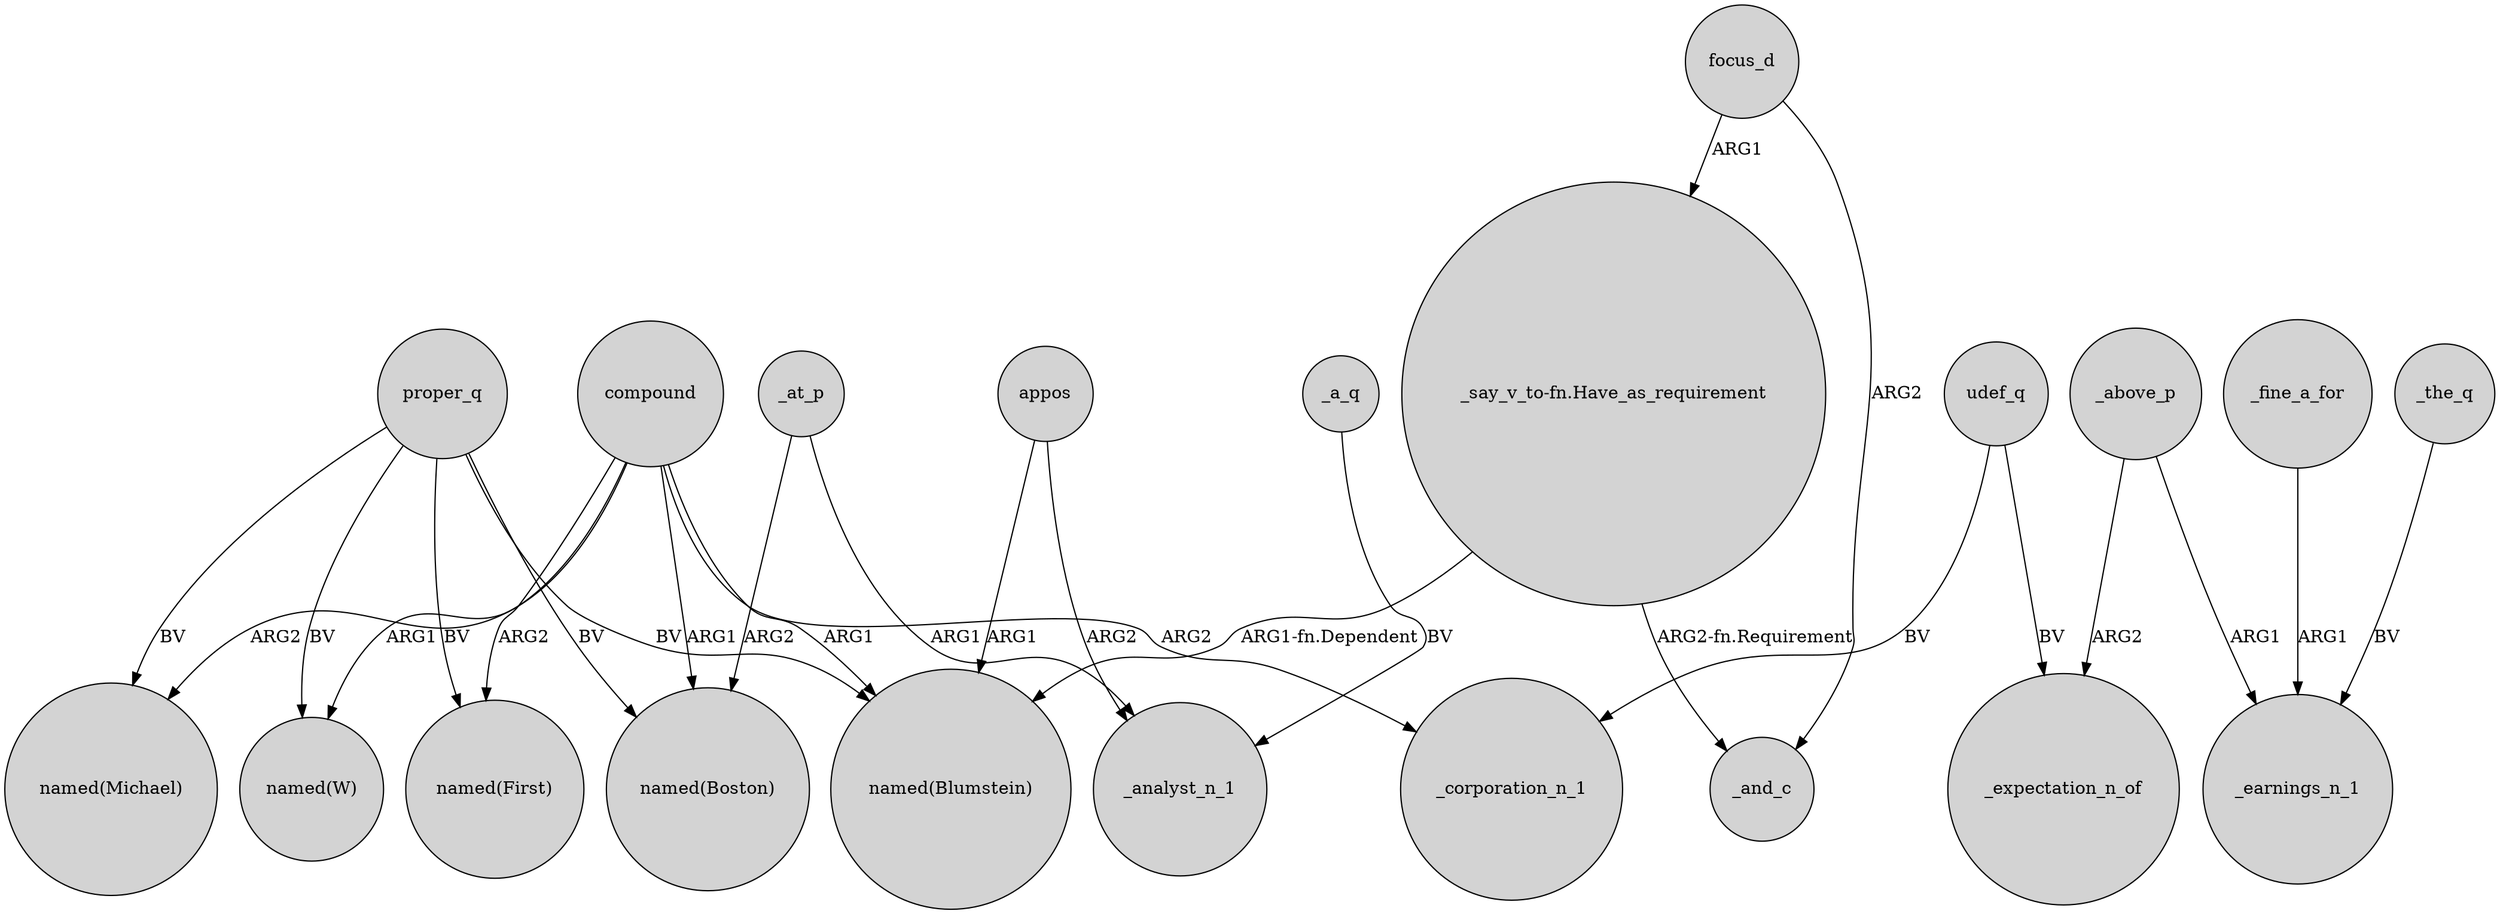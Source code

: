digraph {
	node [shape=circle style=filled]
	compound -> "named(Michael)" [label=ARG2]
	focus_d -> "_say_v_to-fn.Have_as_requirement" [label=ARG1]
	proper_q -> "named(First)" [label=BV]
	_above_p -> _expectation_n_of [label=ARG2]
	proper_q -> "named(Boston)" [label=BV]
	proper_q -> "named(Blumstein)" [label=BV]
	proper_q -> "named(Michael)" [label=BV]
	compound -> "named(Boston)" [label=ARG1]
	_a_q -> _analyst_n_1 [label=BV]
	compound -> "named(First)" [label=ARG2]
	_at_p -> _analyst_n_1 [label=ARG1]
	proper_q -> "named(W)" [label=BV]
	appos -> _analyst_n_1 [label=ARG2]
	udef_q -> _expectation_n_of [label=BV]
	"_say_v_to-fn.Have_as_requirement" -> _and_c [label="ARG2-fn.Requirement"]
	appos -> "named(Blumstein)" [label=ARG1]
	_above_p -> _earnings_n_1 [label=ARG1]
	compound -> _corporation_n_1 [label=ARG2]
	udef_q -> _corporation_n_1 [label=BV]
	_fine_a_for -> _earnings_n_1 [label=ARG1]
	"_say_v_to-fn.Have_as_requirement" -> "named(Blumstein)" [label="ARG1-fn.Dependent"]
	compound -> "named(Blumstein)" [label=ARG1]
	_at_p -> "named(Boston)" [label=ARG2]
	compound -> "named(W)" [label=ARG1]
	_the_q -> _earnings_n_1 [label=BV]
	focus_d -> _and_c [label=ARG2]
}
